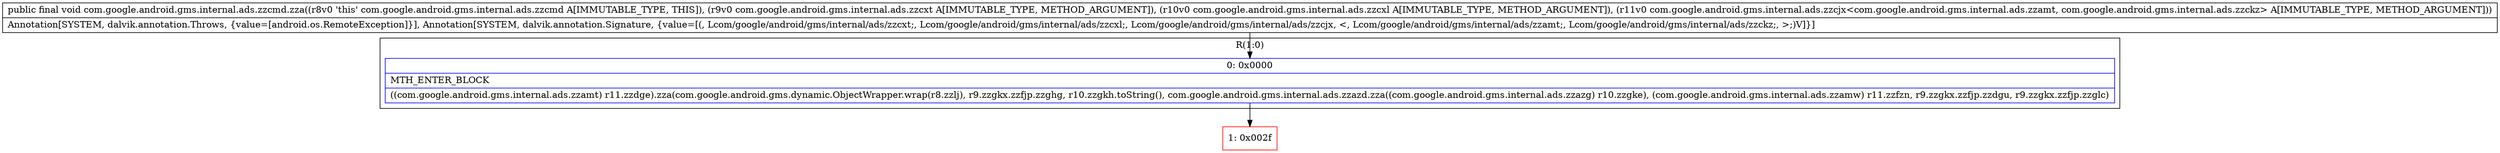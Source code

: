 digraph "CFG forcom.google.android.gms.internal.ads.zzcmd.zza(Lcom\/google\/android\/gms\/internal\/ads\/zzcxt;Lcom\/google\/android\/gms\/internal\/ads\/zzcxl;Lcom\/google\/android\/gms\/internal\/ads\/zzcjx;)V" {
subgraph cluster_Region_252727834 {
label = "R(1:0)";
node [shape=record,color=blue];
Node_0 [shape=record,label="{0\:\ 0x0000|MTH_ENTER_BLOCK\l|((com.google.android.gms.internal.ads.zzamt) r11.zzdge).zza(com.google.android.gms.dynamic.ObjectWrapper.wrap(r8.zzlj), r9.zzgkx.zzfjp.zzghg, r10.zzgkh.toString(), com.google.android.gms.internal.ads.zzazd.zza((com.google.android.gms.internal.ads.zzazg) r10.zzgke), (com.google.android.gms.internal.ads.zzamw) r11.zzfzn, r9.zzgkx.zzfjp.zzdgu, r9.zzgkx.zzfjp.zzglc)\l}"];
}
Node_1 [shape=record,color=red,label="{1\:\ 0x002f}"];
MethodNode[shape=record,label="{public final void com.google.android.gms.internal.ads.zzcmd.zza((r8v0 'this' com.google.android.gms.internal.ads.zzcmd A[IMMUTABLE_TYPE, THIS]), (r9v0 com.google.android.gms.internal.ads.zzcxt A[IMMUTABLE_TYPE, METHOD_ARGUMENT]), (r10v0 com.google.android.gms.internal.ads.zzcxl A[IMMUTABLE_TYPE, METHOD_ARGUMENT]), (r11v0 com.google.android.gms.internal.ads.zzcjx\<com.google.android.gms.internal.ads.zzamt, com.google.android.gms.internal.ads.zzckz\> A[IMMUTABLE_TYPE, METHOD_ARGUMENT]))  | Annotation[SYSTEM, dalvik.annotation.Throws, \{value=[android.os.RemoteException]\}], Annotation[SYSTEM, dalvik.annotation.Signature, \{value=[(, Lcom\/google\/android\/gms\/internal\/ads\/zzcxt;, Lcom\/google\/android\/gms\/internal\/ads\/zzcxl;, Lcom\/google\/android\/gms\/internal\/ads\/zzcjx, \<, Lcom\/google\/android\/gms\/internal\/ads\/zzamt;, Lcom\/google\/android\/gms\/internal\/ads\/zzckz;, \>;)V]\}]\l}"];
MethodNode -> Node_0;
Node_0 -> Node_1;
}


